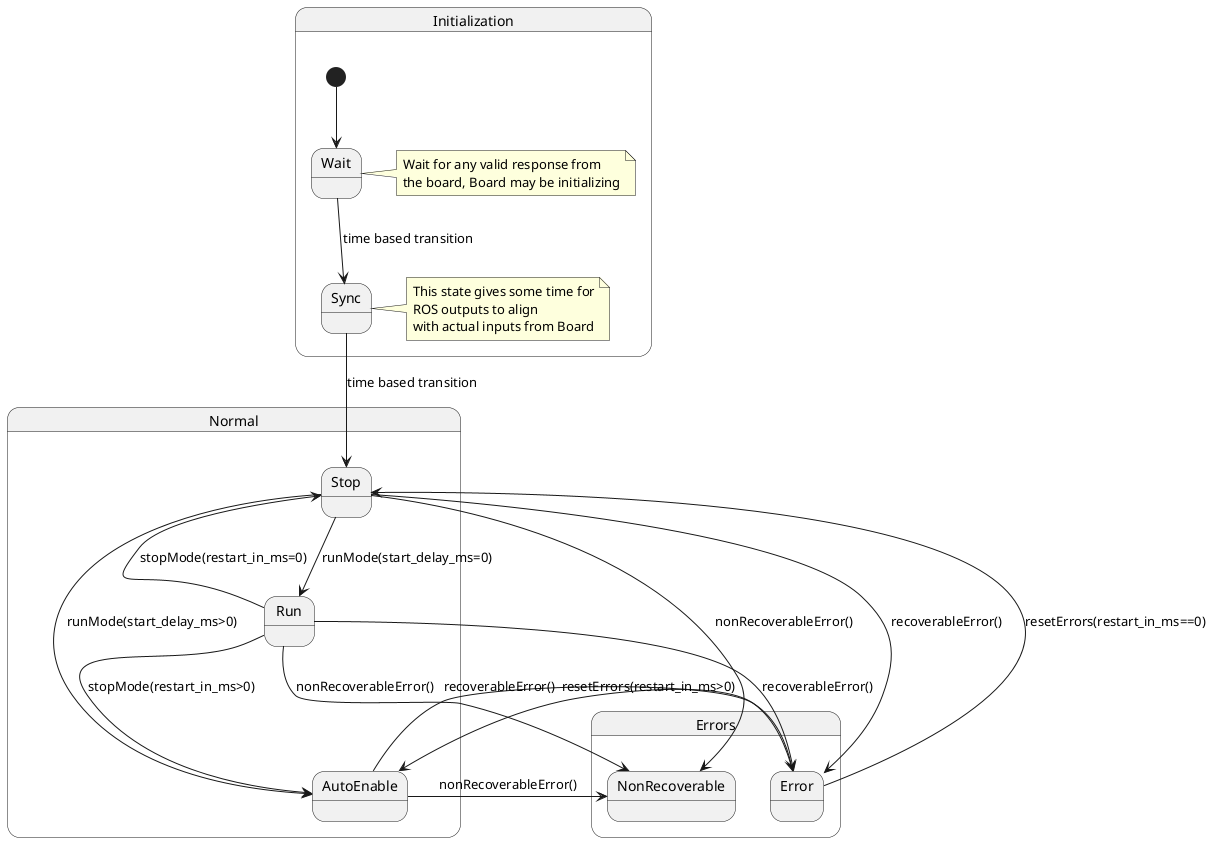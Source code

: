 @startuml
  state Initialization {
    [*] --> Wait
    note right
    Wait for any valid response from
    the board, Board may be initializing
    endnote
    Wait --> Sync : time based transition
    note right
    This state gives some time for
    ROS outputs to align
    with actual inputs from Board
    endnote
  }
  state Normal {
    Sync --> Stop : time based transition
    Stop --> Run :  runMode(start_delay_ms=0)
    Stop --> AutoEnable :  runMode(start_delay_ms>0)
    Run --> Stop : stopMode(restart_in_ms=0)
    Run-->AutoEnable: stopMode(restart_in_ms>0)
  }
  state Errors {
    Stop --> Error : recoverableError()
    Stop --> NonRecoverable : nonRecoverableError()
    Run --> Error : recoverableError()
    Run --> NonRecoverable : nonRecoverableError()
    AutoEnable --> Error : recoverableError()
    AutoEnable --> NonRecoverable : nonRecoverableError()
    Error --> Stop : resetErrors(restart_in_ms==0)
    Error --> AutoEnable : resetErrors(restart_in_ms>0)
  }

@enduml